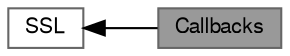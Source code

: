 digraph "Callbacks"
{
 // LATEX_PDF_SIZE
  bgcolor="transparent";
  edge [fontname=FreeSans,fontsize=10,labelfontname=FreeSans,labelfontsize=10];
  node [fontname=FreeSans,fontsize=10,shape=box,height=0.2,width=0.4];
  rankdir=LR;
  Node2 [label="SSL",height=0.2,width=0.4,color="grey40", fillcolor="white", style="filled",URL="$group___s_s_l_a_p_i.html",tooltip="Provides a description of the SSL Layer."];
  Node1 [label="Callbacks",height=0.2,width=0.4,color="gray40", fillcolor="grey60", style="filled", fontcolor="black",tooltip="Provides detail on the available callbacks for the SSL Layer."];
  Node2->Node1 [shape=plaintext, dir="back", style="solid"];
}
